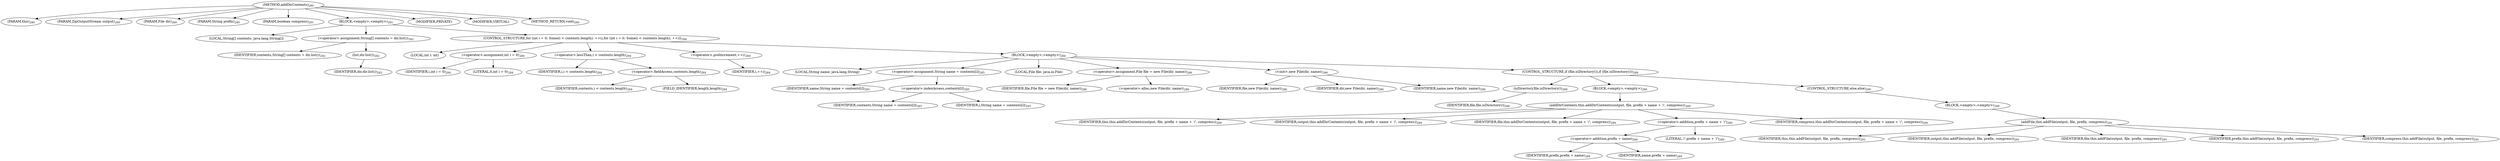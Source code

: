 digraph "addDirContents" {  
"530" [label = <(METHOD,addDirContents)<SUB>280</SUB>> ]
"31" [label = <(PARAM,this)<SUB>280</SUB>> ]
"531" [label = <(PARAM,ZipOutputStream output)<SUB>280</SUB>> ]
"532" [label = <(PARAM,File dir)<SUB>280</SUB>> ]
"533" [label = <(PARAM,String prefix)<SUB>280</SUB>> ]
"534" [label = <(PARAM,boolean compress)<SUB>281</SUB>> ]
"535" [label = <(BLOCK,&lt;empty&gt;,&lt;empty&gt;)<SUB>281</SUB>> ]
"536" [label = <(LOCAL,String[] contents: java.lang.String[])> ]
"537" [label = <(&lt;operator&gt;.assignment,String[] contents = dir.list())<SUB>282</SUB>> ]
"538" [label = <(IDENTIFIER,contents,String[] contents = dir.list())<SUB>282</SUB>> ]
"539" [label = <(list,dir.list())<SUB>282</SUB>> ]
"540" [label = <(IDENTIFIER,dir,dir.list())<SUB>282</SUB>> ]
"541" [label = <(CONTROL_STRUCTURE,for (int i = 0; Some(i &lt; contents.length); ++i),for (int i = 0; Some(i &lt; contents.length); ++i))<SUB>284</SUB>> ]
"542" [label = <(LOCAL,int i: int)> ]
"543" [label = <(&lt;operator&gt;.assignment,int i = 0)<SUB>284</SUB>> ]
"544" [label = <(IDENTIFIER,i,int i = 0)<SUB>284</SUB>> ]
"545" [label = <(LITERAL,0,int i = 0)<SUB>284</SUB>> ]
"546" [label = <(&lt;operator&gt;.lessThan,i &lt; contents.length)<SUB>284</SUB>> ]
"547" [label = <(IDENTIFIER,i,i &lt; contents.length)<SUB>284</SUB>> ]
"548" [label = <(&lt;operator&gt;.fieldAccess,contents.length)<SUB>284</SUB>> ]
"549" [label = <(IDENTIFIER,contents,i &lt; contents.length)<SUB>284</SUB>> ]
"550" [label = <(FIELD_IDENTIFIER,length,length)<SUB>284</SUB>> ]
"551" [label = <(&lt;operator&gt;.preIncrement,++i)<SUB>284</SUB>> ]
"552" [label = <(IDENTIFIER,i,++i)<SUB>284</SUB>> ]
"553" [label = <(BLOCK,&lt;empty&gt;,&lt;empty&gt;)<SUB>284</SUB>> ]
"554" [label = <(LOCAL,String name: java.lang.String)> ]
"555" [label = <(&lt;operator&gt;.assignment,String name = contents[i])<SUB>285</SUB>> ]
"556" [label = <(IDENTIFIER,name,String name = contents[i])<SUB>285</SUB>> ]
"557" [label = <(&lt;operator&gt;.indexAccess,contents[i])<SUB>285</SUB>> ]
"558" [label = <(IDENTIFIER,contents,String name = contents[i])<SUB>285</SUB>> ]
"559" [label = <(IDENTIFIER,i,String name = contents[i])<SUB>285</SUB>> ]
"29" [label = <(LOCAL,File file: java.io.File)> ]
"560" [label = <(&lt;operator&gt;.assignment,File file = new File(dir, name))<SUB>286</SUB>> ]
"561" [label = <(IDENTIFIER,file,File file = new File(dir, name))<SUB>286</SUB>> ]
"562" [label = <(&lt;operator&gt;.alloc,new File(dir, name))<SUB>286</SUB>> ]
"563" [label = <(&lt;init&gt;,new File(dir, name))<SUB>286</SUB>> ]
"28" [label = <(IDENTIFIER,file,new File(dir, name))<SUB>286</SUB>> ]
"564" [label = <(IDENTIFIER,dir,new File(dir, name))<SUB>286</SUB>> ]
"565" [label = <(IDENTIFIER,name,new File(dir, name))<SUB>286</SUB>> ]
"566" [label = <(CONTROL_STRUCTURE,if (file.isDirectory()),if (file.isDirectory()))<SUB>288</SUB>> ]
"567" [label = <(isDirectory,file.isDirectory())<SUB>288</SUB>> ]
"568" [label = <(IDENTIFIER,file,file.isDirectory())<SUB>288</SUB>> ]
"569" [label = <(BLOCK,&lt;empty&gt;,&lt;empty&gt;)<SUB>288</SUB>> ]
"570" [label = <(addDirContents,this.addDirContents(output, file, prefix + name + '/', compress))<SUB>289</SUB>> ]
"30" [label = <(IDENTIFIER,this,this.addDirContents(output, file, prefix + name + '/', compress))<SUB>289</SUB>> ]
"571" [label = <(IDENTIFIER,output,this.addDirContents(output, file, prefix + name + '/', compress))<SUB>289</SUB>> ]
"572" [label = <(IDENTIFIER,file,this.addDirContents(output, file, prefix + name + '/', compress))<SUB>289</SUB>> ]
"573" [label = <(&lt;operator&gt;.addition,prefix + name + '/')<SUB>289</SUB>> ]
"574" [label = <(&lt;operator&gt;.addition,prefix + name)<SUB>289</SUB>> ]
"575" [label = <(IDENTIFIER,prefix,prefix + name)<SUB>289</SUB>> ]
"576" [label = <(IDENTIFIER,name,prefix + name)<SUB>289</SUB>> ]
"577" [label = <(LITERAL,'/',prefix + name + '/')<SUB>289</SUB>> ]
"578" [label = <(IDENTIFIER,compress,this.addDirContents(output, file, prefix + name + '/', compress))<SUB>289</SUB>> ]
"579" [label = <(CONTROL_STRUCTURE,else,else)<SUB>290</SUB>> ]
"580" [label = <(BLOCK,&lt;empty&gt;,&lt;empty&gt;)<SUB>290</SUB>> ]
"581" [label = <(addFile,this.addFile(output, file, prefix, compress))<SUB>291</SUB>> ]
"32" [label = <(IDENTIFIER,this,this.addFile(output, file, prefix, compress))<SUB>291</SUB>> ]
"582" [label = <(IDENTIFIER,output,this.addFile(output, file, prefix, compress))<SUB>291</SUB>> ]
"583" [label = <(IDENTIFIER,file,this.addFile(output, file, prefix, compress))<SUB>291</SUB>> ]
"584" [label = <(IDENTIFIER,prefix,this.addFile(output, file, prefix, compress))<SUB>291</SUB>> ]
"585" [label = <(IDENTIFIER,compress,this.addFile(output, file, prefix, compress))<SUB>291</SUB>> ]
"586" [label = <(MODIFIER,PRIVATE)> ]
"587" [label = <(MODIFIER,VIRTUAL)> ]
"588" [label = <(METHOD_RETURN,void)<SUB>280</SUB>> ]
  "530" -> "31" 
  "530" -> "531" 
  "530" -> "532" 
  "530" -> "533" 
  "530" -> "534" 
  "530" -> "535" 
  "530" -> "586" 
  "530" -> "587" 
  "530" -> "588" 
  "535" -> "536" 
  "535" -> "537" 
  "535" -> "541" 
  "537" -> "538" 
  "537" -> "539" 
  "539" -> "540" 
  "541" -> "542" 
  "541" -> "543" 
  "541" -> "546" 
  "541" -> "551" 
  "541" -> "553" 
  "543" -> "544" 
  "543" -> "545" 
  "546" -> "547" 
  "546" -> "548" 
  "548" -> "549" 
  "548" -> "550" 
  "551" -> "552" 
  "553" -> "554" 
  "553" -> "555" 
  "553" -> "29" 
  "553" -> "560" 
  "553" -> "563" 
  "553" -> "566" 
  "555" -> "556" 
  "555" -> "557" 
  "557" -> "558" 
  "557" -> "559" 
  "560" -> "561" 
  "560" -> "562" 
  "563" -> "28" 
  "563" -> "564" 
  "563" -> "565" 
  "566" -> "567" 
  "566" -> "569" 
  "566" -> "579" 
  "567" -> "568" 
  "569" -> "570" 
  "570" -> "30" 
  "570" -> "571" 
  "570" -> "572" 
  "570" -> "573" 
  "570" -> "578" 
  "573" -> "574" 
  "573" -> "577" 
  "574" -> "575" 
  "574" -> "576" 
  "579" -> "580" 
  "580" -> "581" 
  "581" -> "32" 
  "581" -> "582" 
  "581" -> "583" 
  "581" -> "584" 
  "581" -> "585" 
}

